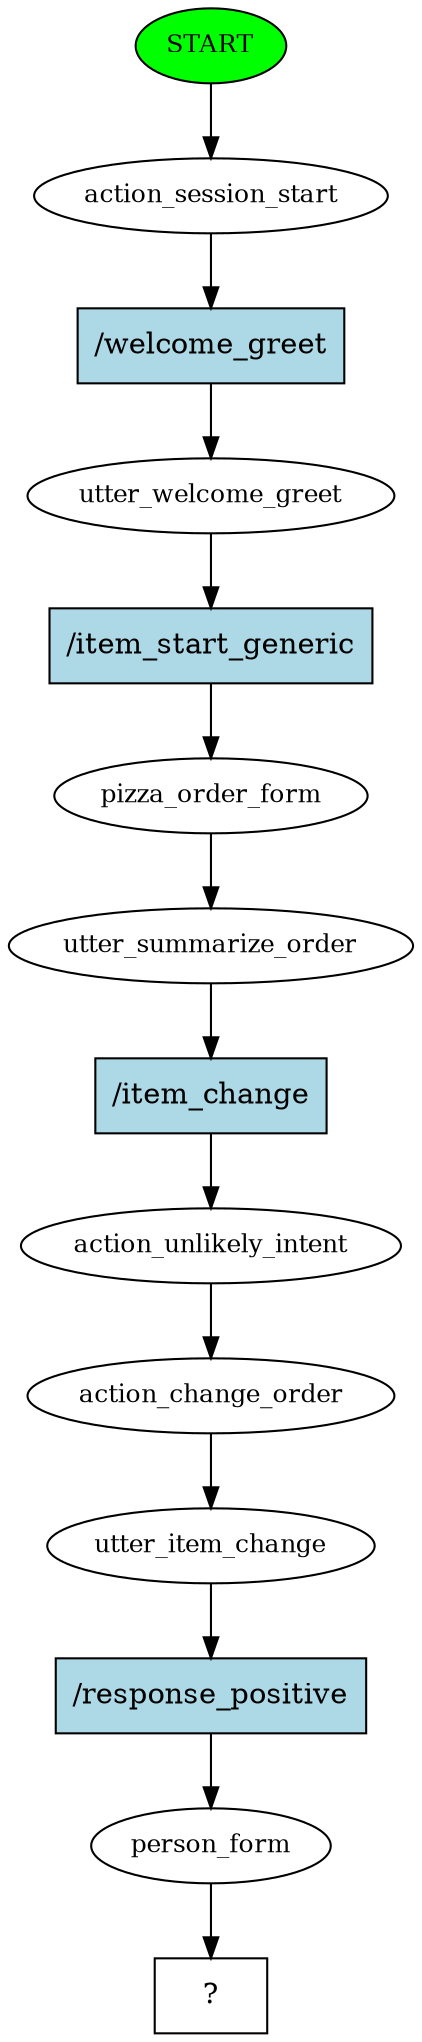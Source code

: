digraph  {
0 [class="start active", fillcolor=green, fontsize=12, label=START, style=filled];
1 [class=active, fontsize=12, label=action_session_start];
2 [class=active, fontsize=12, label=utter_welcome_greet];
3 [class=active, fontsize=12, label=pizza_order_form];
4 [class=active, fontsize=12, label=utter_summarize_order];
5 [class=active, fontsize=12, label=action_unlikely_intent];
6 [class=active, fontsize=12, label=action_change_order];
7 [class=active, fontsize=12, label=utter_item_change];
8 [class=active, fontsize=12, label=person_form];
9 [class="intent dashed active", label="  ?  ", shape=rect];
10 [class="intent active", fillcolor=lightblue, label="/welcome_greet", shape=rect, style=filled];
11 [class="intent active", fillcolor=lightblue, label="/item_start_generic", shape=rect, style=filled];
12 [class="intent active", fillcolor=lightblue, label="/item_change", shape=rect, style=filled];
13 [class="intent active", fillcolor=lightblue, label="/response_positive", shape=rect, style=filled];
0 -> 1  [class=active, key=NONE, label=""];
1 -> 10  [class=active, key=0];
2 -> 11  [class=active, key=0];
3 -> 4  [class=active, key=NONE, label=""];
4 -> 12  [class=active, key=0];
5 -> 6  [class=active, key=NONE, label=""];
6 -> 7  [class=active, key=NONE, label=""];
7 -> 13  [class=active, key=0];
8 -> 9  [class=active, key=NONE, label=""];
10 -> 2  [class=active, key=0];
11 -> 3  [class=active, key=0];
12 -> 5  [class=active, key=0];
13 -> 8  [class=active, key=0];
}
